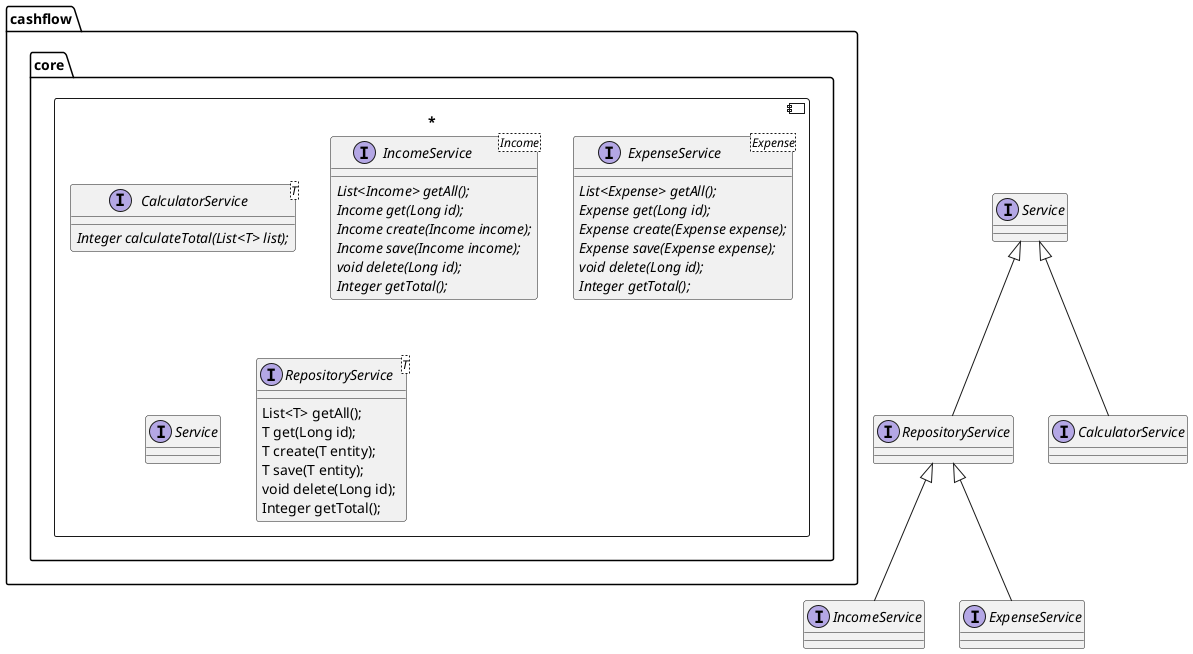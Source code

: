 @startuml

component cashflow.core.* {
interface CalculatorService<T>{
    {abstract} Integer calculateTotal(List<T> list);
}

interface IncomeService<Income>{
    {abstract} List<Income> getAll();
    {abstract} Income get(Long id);
    {abstract} Income create(Income income);
    {abstract} Income save(Income income);
    {abstract} void delete(Long id);
    {abstract} Integer getTotal();
}

interface ExpenseService<Expense>{
    {abstract} List<Expense> getAll();
    {abstract} Expense get(Long id);
    {abstract} Expense create(Expense expense);
    {abstract} Expense save(Expense expense);
    {abstract} void delete(Long id);
    {abstract} Integer getTotal();
}

interface Service {
}

interface RepositoryService<T> {
    List<T> getAll();
    T get(Long id);
    T create(T entity);
    T save(T entity);
    void delete(Long id);
    Integer getTotal();
}
}

interface IncomeService extends RepositoryService
interface ExpenseService extends RepositoryService
interface RepositoryService extends Service
interface CalculatorService extends Service
@enduml